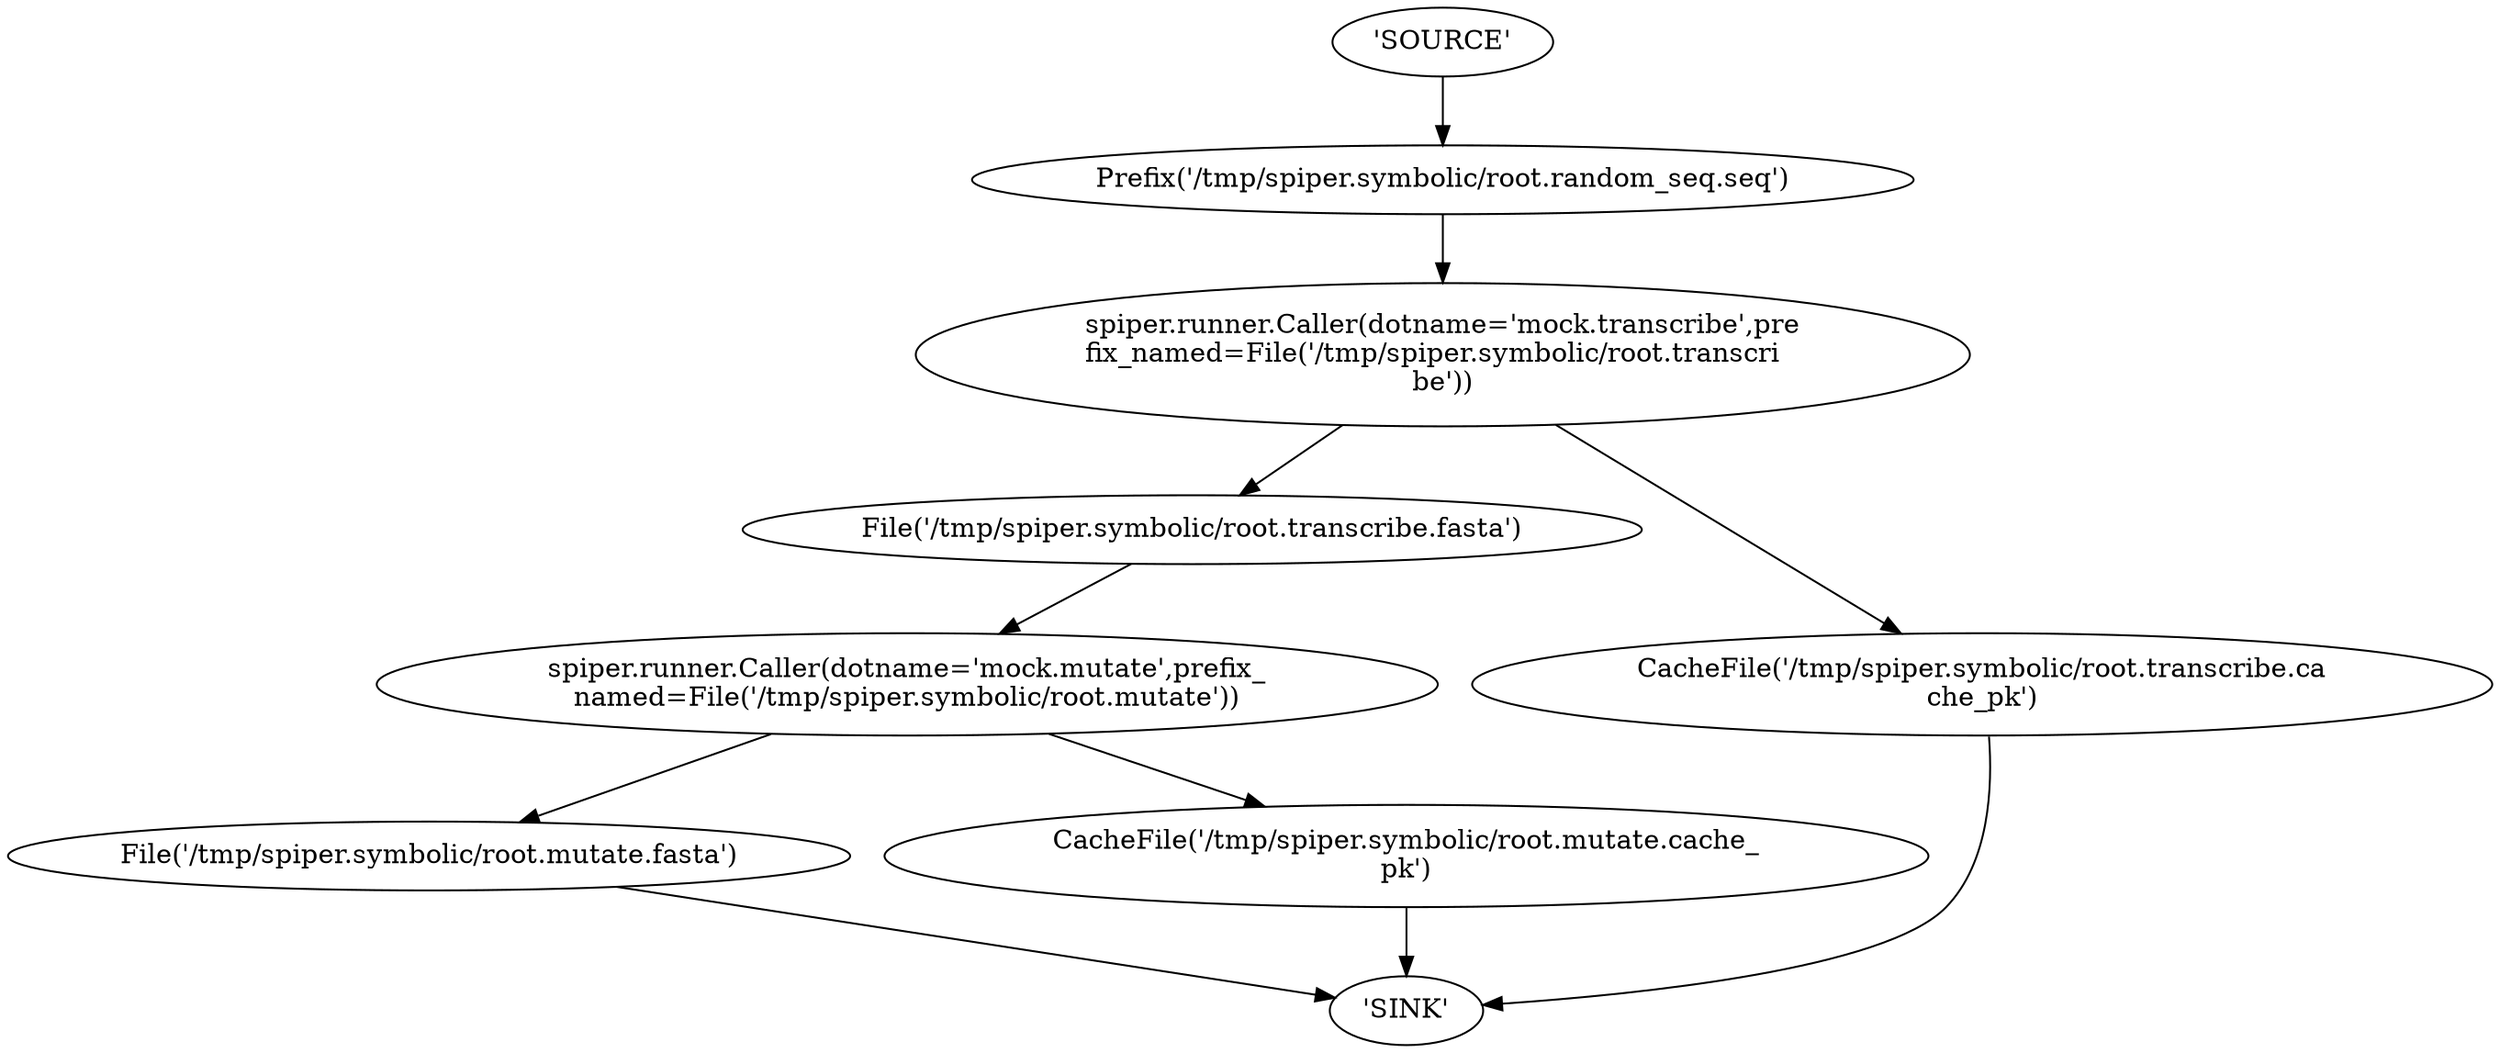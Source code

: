 strict digraph G {
	rankdir=TB
	"File('/tmp/spiper.symbolic/root.mutate.fasta')" -> "'SINK'"
	"spiper.runner.Caller(dotname='mock.mutate',prefix_\lnamed=File('/tmp/spiper.symbolic/root.mutate'))" -> "File('/tmp/spiper.symbolic/root.mutate.fasta')"
	"CacheFile('/tmp/spiper.symbolic/root.mutate.cache_\lpk')" -> "'SINK'"
	"spiper.runner.Caller(dotname='mock.mutate',prefix_\lnamed=File('/tmp/spiper.symbolic/root.mutate'))" -> "CacheFile('/tmp/spiper.symbolic/root.mutate.cache_\lpk')"
	"File('/tmp/spiper.symbolic/root.transcribe.fasta')" -> "spiper.runner.Caller(dotname='mock.mutate',prefix_\lnamed=File('/tmp/spiper.symbolic/root.mutate'))"
	"spiper.runner.Caller(dotname='mock.transcribe',pre\lfix_named=File('/tmp/spiper.symbolic/root.transcri\lbe'))" -> "File('/tmp/spiper.symbolic/root.transcribe.fasta')"
	"CacheFile('/tmp/spiper.symbolic/root.transcribe.ca\lche_pk')" -> "'SINK'"
	"spiper.runner.Caller(dotname='mock.transcribe',pre\lfix_named=File('/tmp/spiper.symbolic/root.transcri\lbe'))" -> "CacheFile('/tmp/spiper.symbolic/root.transcribe.ca\lche_pk')"
	"Prefix('/tmp/spiper.symbolic/root.random_seq.seq')" -> "spiper.runner.Caller(dotname='mock.transcribe',pre\lfix_named=File('/tmp/spiper.symbolic/root.transcri\lbe'))"
	"'SOURCE'" -> "Prefix('/tmp/spiper.symbolic/root.random_seq.seq')"
}
